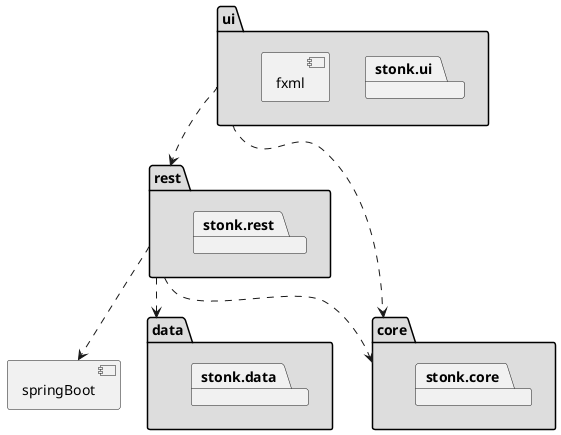 @startuml

package "rest" #DDDDDD {
  package stonk.rest 
}
package "ui" #DDDDDD {
  package stonk.ui 
  component fxml

}
package "core" #DDDDDD {
  package stonk.core 
}
package "data" #DDDDDD {
  package stonk.data 
}

component springBoot


rest ..> springBoot
rest ..> core 
rest ..> data
ui ..> rest
ui ..> core   


/' 
node1 -- node2 : label1
node1 .. node3 : label2
node1 ~~ node4 : label3
node1 == node5
'/

@enduml
